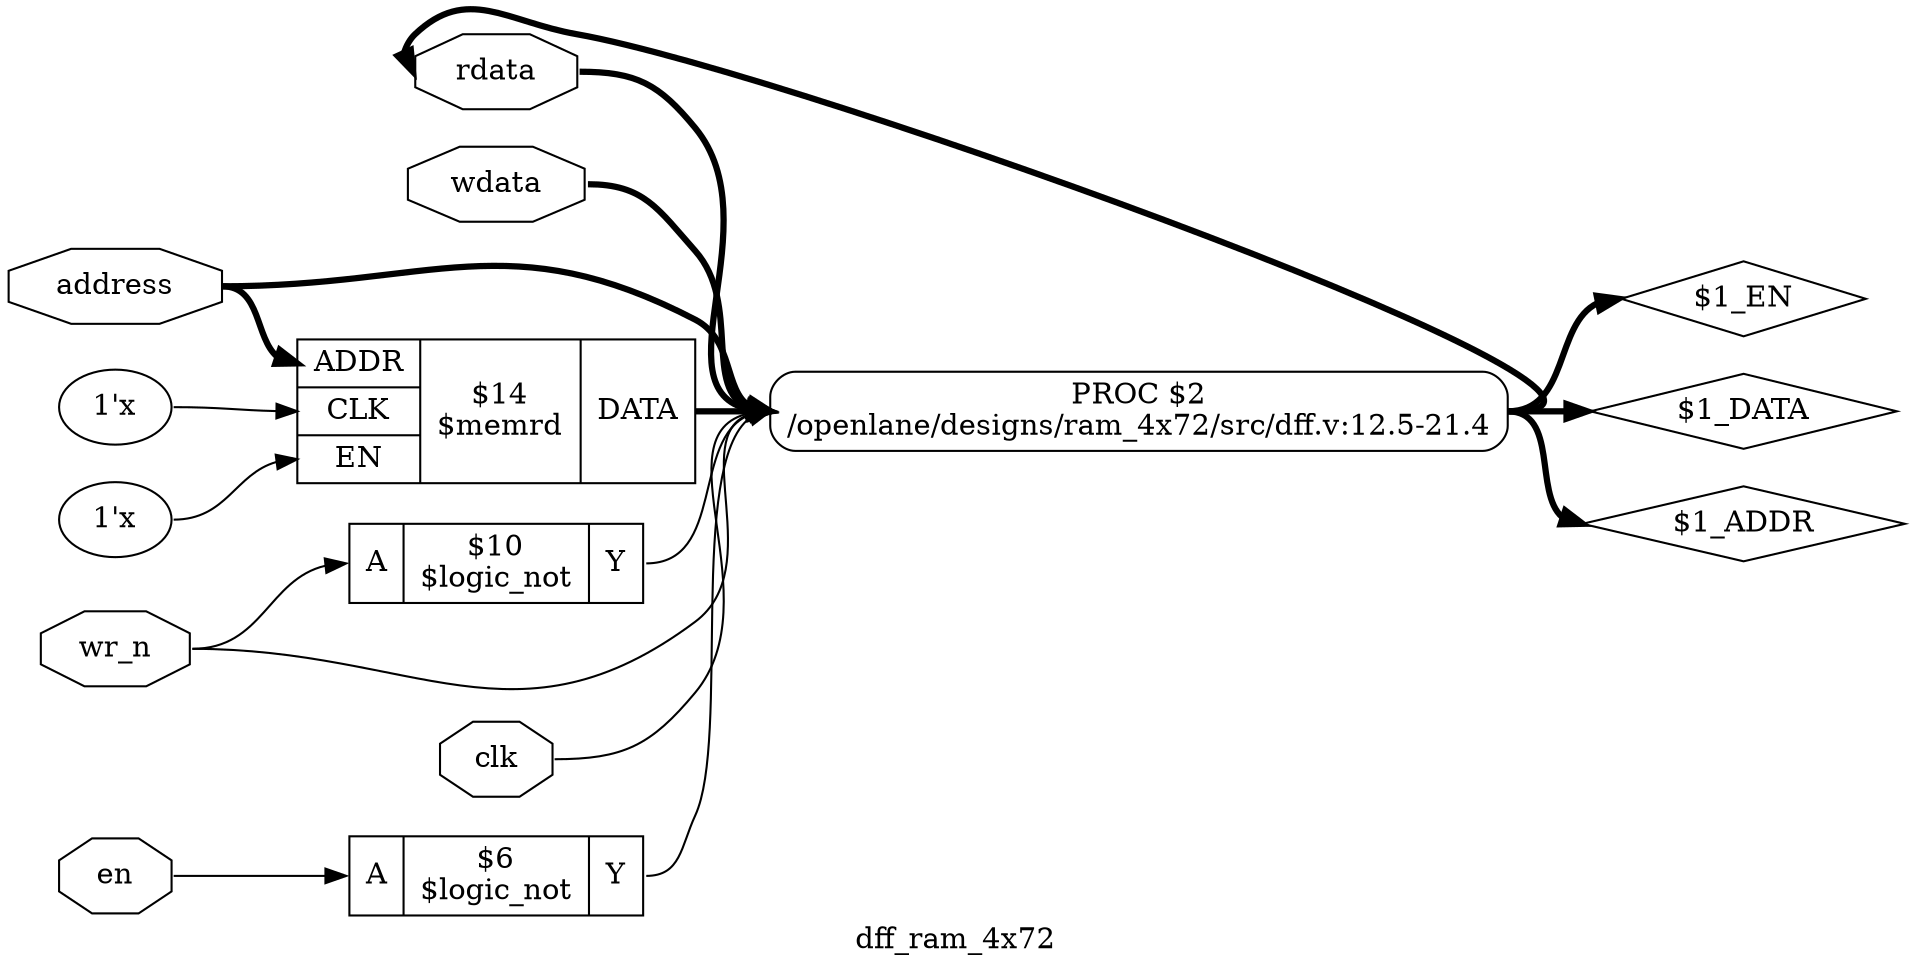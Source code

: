 digraph "dff_ram_4x72" {
label="dff_ram_4x72";
rankdir="LR";
remincross=true;
n17 [ shape=octagon, label="rdata", color="black", fontcolor="black" ];
n18 [ shape=octagon, label="wdata", color="black", fontcolor="black" ];
n19 [ shape=octagon, label="address", color="black", fontcolor="black" ];
n20 [ shape=octagon, label="wr_n", color="black", fontcolor="black" ];
n21 [ shape=octagon, label="en", color="black", fontcolor="black" ];
n22 [ shape=octagon, label="clk", color="black", fontcolor="black" ];
v0 [ label="1'x" ];
v1 [ label="1'x" ];
c27 [ shape=record, label="{{<p23> ADDR|<p24> CLK|<p25> EN}|$14\n$memrd|{<p26> DATA}}",  ];
c30 [ shape=record, label="{{<p28> A}|$10\n$logic_not|{<p29> Y}}",  ];
c31 [ shape=record, label="{{<p28> A}|$6\n$logic_not|{<p29> Y}}",  ];
p2 [shape=box, style=rounded, label="PROC $2\n/openlane/designs/ram_4x72/src/dff.v:12.5-21.4"];
c27:p26:e -> p2:w [color="black", fontcolor="black", style="setlinewidth(3)", label=""];
n14 [ shape=diamond, label="$1_EN" ];
p2:e -> n14:w [color="black", fontcolor="black", style="setlinewidth(3)", label=""];
n15 [ shape=diamond, label="$1_DATA" ];
p2:e -> n15:w [color="black", fontcolor="black", style="setlinewidth(3)", label=""];
n16 [ shape=diamond, label="$1_ADDR" ];
p2:e -> n16:w [color="black", fontcolor="black", style="setlinewidth(3)", label=""];
p2:e -> n17:w [color="black", fontcolor="black", style="setlinewidth(3)", label=""];
n17:e -> p2:w [color="black", fontcolor="black", style="setlinewidth(3)", label=""];
n18:e -> p2:w [color="black", fontcolor="black", style="setlinewidth(3)", label=""];
n19:e -> c27:p23:w [color="black", fontcolor="black", style="setlinewidth(3)", label=""];
n19:e -> p2:w [color="black", fontcolor="black", style="setlinewidth(3)", label=""];
n20:e -> c30:p28:w [color="black", fontcolor="black", label=""];
n20:e -> p2:w [color="black", fontcolor="black", label=""];
n21:e -> c31:p28:w [color="black", fontcolor="black", label=""];
n22:e -> p2:w [color="black", fontcolor="black", label=""];
c30:p29:e -> p2:w [color="black", fontcolor="black", label=""];
c31:p29:e -> p2:w [color="black", fontcolor="black", label=""];
v0:e -> c27:p25:w [color="black", fontcolor="black", label=""];
v1:e -> c27:p24:w [color="black", fontcolor="black", label=""];
}
